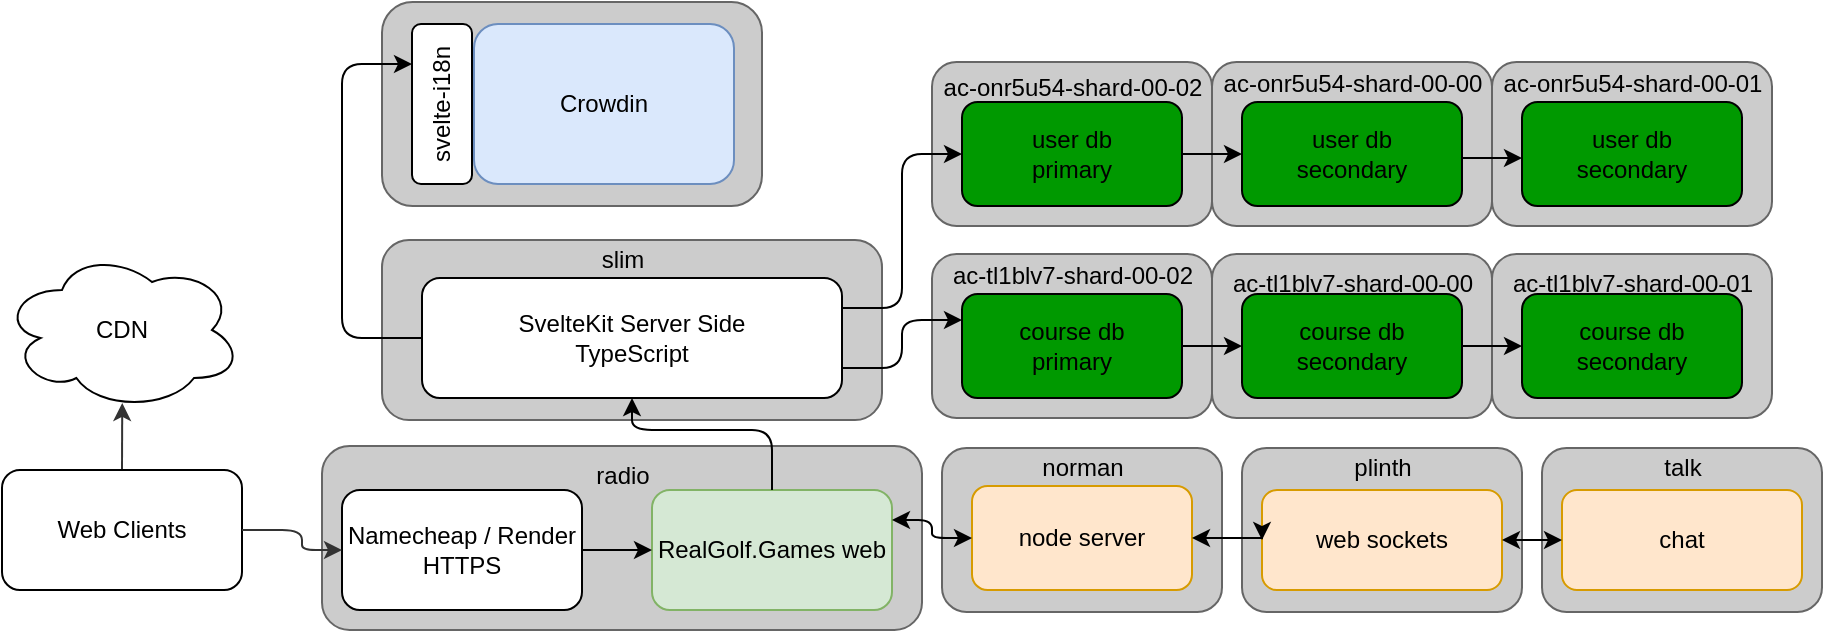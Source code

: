 <mxfile version="24.2.8" type="github">
  <diagram id="yPxyJZ8AM_hMuL3Unpa9" name="gitflow">
    <mxGraphModel dx="2350" dy="773" grid="1" gridSize="10" guides="1" tooltips="1" connect="1" arrows="1" fold="1" page="1" pageScale="1" pageWidth="1100" pageHeight="850" background="#ffffff" math="0" shadow="0">
      <root>
        <mxCell id="0" />
        <mxCell id="1" parent="0" />
        <mxCell id="5" value="" style="edgeStyle=none;orthogonalLoop=1;jettySize=auto;html=1;exitX=0.5;exitY=0;exitDx=0;exitDy=0;entryX=0.501;entryY=0.956;entryDx=0;entryDy=0;strokeColor=#333333;rounded=1;entryPerimeter=0;" parent="1" source="8" target="27" edge="1">
          <mxGeometry width="100" relative="1" as="geometry">
            <mxPoint x="-1020" y="445" as="sourcePoint" />
            <mxPoint x="-1020" y="410" as="targetPoint" />
            <Array as="points" />
          </mxGeometry>
        </mxCell>
        <mxCell id="6" value="" style="rounded=1;whiteSpace=wrap;html=1;fillColor=#CCCCCC;fontColor=#333333;strokeColor=#666666;" parent="1" vertex="1">
          <mxGeometry x="-920" y="428" width="300" height="92" as="geometry" />
        </mxCell>
        <mxCell id="8" value="&lt;font color=&quot;#000000&quot;&gt;Web Clients&lt;/font&gt;" style="rounded=1;whiteSpace=wrap;html=1;fillColor=#FFFFFF;strokeColor=#000000;" parent="1" vertex="1">
          <mxGeometry x="-1080" y="440" width="120" height="60" as="geometry" />
        </mxCell>
        <mxCell id="12" value="Namecheap / Render HTTPS" style="rounded=1;whiteSpace=wrap;html=1;fontColor=#000000;fillColor=#FFFFFF;strokeColor=#000000;" parent="1" vertex="1">
          <mxGeometry x="-910" y="450" width="120" height="60" as="geometry" />
        </mxCell>
        <mxCell id="13" value="RealGolf.Games web" style="rounded=1;whiteSpace=wrap;html=1;fillColor=#d5e8d4;strokeColor=#82b366;" parent="1" vertex="1">
          <mxGeometry x="-755" y="450" width="120" height="60" as="geometry" />
        </mxCell>
        <mxCell id="14" value="" style="edgeStyle=none;orthogonalLoop=1;jettySize=auto;html=1;rounded=1;strokeColor=#000000;fontColor=#000000;jumpStyle=none;exitX=1;exitY=0.5;exitDx=0;exitDy=0;entryX=0;entryY=0.5;entryDx=0;entryDy=0;" parent="1" source="12" target="13" edge="1">
          <mxGeometry width="100" relative="1" as="geometry">
            <mxPoint x="-780" y="370" as="sourcePoint" />
            <mxPoint x="-680" y="370" as="targetPoint" />
            <Array as="points" />
          </mxGeometry>
        </mxCell>
        <mxCell id="15" value="" style="rounded=1;whiteSpace=wrap;html=1;fillColor=#CCCCCC;fontColor=#333333;strokeColor=#666666;" parent="1" vertex="1">
          <mxGeometry x="-615" y="236" width="140" height="82" as="geometry" />
        </mxCell>
        <mxCell id="16" value="user db&lt;br&gt;primary" style="rounded=1;whiteSpace=wrap;html=1;fillColor=#009900;strokeColor=#000000;" parent="1" vertex="1">
          <mxGeometry x="-600" y="256" width="110" height="52" as="geometry" />
        </mxCell>
        <mxCell id="18" value="" style="rounded=1;whiteSpace=wrap;html=1;fillColor=#CCCCCC;fontColor=#333333;strokeColor=#666666;" parent="1" vertex="1">
          <mxGeometry x="-615" y="332" width="140" height="82" as="geometry" />
        </mxCell>
        <mxCell id="19" value="course db&lt;br&gt;primary" style="rounded=1;whiteSpace=wrap;html=1;fillColor=#009900;strokeColor=#000000;" parent="1" vertex="1">
          <mxGeometry x="-600" y="352" width="110" height="52" as="geometry" />
        </mxCell>
        <mxCell id="lyG4uXMeecLFZcEq1d1h-28" value="" style="endArrow=classic;html=1;exitX=1;exitY=0.5;exitDx=0;exitDy=0;entryX=0;entryY=0.5;entryDx=0;entryDy=0;strokeColor=#333333;rounded=1;jumpStyle=none;" parent="1" source="8" target="12" edge="1">
          <mxGeometry width="50" height="50" relative="1" as="geometry">
            <mxPoint x="-960" y="475" as="sourcePoint" />
            <mxPoint x="-930" y="475" as="targetPoint" />
            <Array as="points">
              <mxPoint x="-930" y="470" />
              <mxPoint x="-930" y="480" />
            </Array>
          </mxGeometry>
        </mxCell>
        <mxCell id="27" value="CDN" style="ellipse;shape=cloud;whiteSpace=wrap;html=1;strokeColor=#000000;fontColor=#000000;fillColor=#FFFFFF;" parent="1" vertex="1">
          <mxGeometry x="-1080" y="330" width="120" height="80" as="geometry" />
        </mxCell>
        <mxCell id="28" value="radio" style="text;html=1;align=center;verticalAlign=middle;resizable=0;points=[];autosize=1;strokeColor=none;fillColor=none;fontColor=#000000;" parent="1" vertex="1">
          <mxGeometry x="-795" y="428" width="50" height="30" as="geometry" />
        </mxCell>
        <mxCell id="30" value="&lt;span style=&quot;text-align: start;&quot;&gt;&lt;font face=&quot;Helvetica&quot;&gt;ac-tl1blv7-shard-00-02&lt;/font&gt;&lt;/span&gt;" style="text;html=1;align=center;verticalAlign=middle;resizable=0;points=[];autosize=1;strokeColor=none;fillColor=none;fontColor=#000000;" parent="1" vertex="1">
          <mxGeometry x="-615" y="328" width="140" height="30" as="geometry" />
        </mxCell>
        <mxCell id="32" value="" style="rounded=1;whiteSpace=wrap;html=1;fillColor=#CCCCCC;fontColor=#333333;strokeColor=#666666;" parent="1" vertex="1">
          <mxGeometry x="-890" y="325" width="250" height="90" as="geometry" />
        </mxCell>
        <mxCell id="33" value="slim" style="text;html=1;align=center;verticalAlign=middle;resizable=0;points=[];autosize=1;strokeColor=none;fillColor=none;fontColor=#000000;" parent="1" vertex="1">
          <mxGeometry x="-790" y="320" width="40" height="30" as="geometry" />
        </mxCell>
        <mxCell id="OIw125gu9rK1P23KZEGV-54" style="edgeStyle=orthogonalEdgeStyle;rounded=1;orthogonalLoop=1;jettySize=auto;html=1;exitX=1;exitY=0.75;exitDx=0;exitDy=0;entryX=0;entryY=0.25;entryDx=0;entryDy=0;curved=0;" parent="1" source="34" target="19" edge="1">
          <mxGeometry relative="1" as="geometry" />
        </mxCell>
        <mxCell id="3hocVGFG9XqgehHfKii2-60" style="edgeStyle=orthogonalEdgeStyle;rounded=1;orthogonalLoop=1;jettySize=auto;html=1;exitX=1;exitY=0.25;exitDx=0;exitDy=0;entryX=0;entryY=0.5;entryDx=0;entryDy=0;curved=0;" edge="1" parent="1" source="34" target="16">
          <mxGeometry relative="1" as="geometry" />
        </mxCell>
        <mxCell id="34" value="SvelteKit Server Side&lt;br&gt;TypeScript" style="rounded=1;whiteSpace=wrap;html=1;fontColor=#000000;fillColor=#FFFFFF;strokeColor=#000000;" parent="1" vertex="1">
          <mxGeometry x="-870" y="344" width="210" height="60" as="geometry" />
        </mxCell>
        <mxCell id="OIw125gu9rK1P23KZEGV-37" value="" style="rounded=1;whiteSpace=wrap;html=1;fillColor=#CCCCCC;fontColor=#333333;strokeColor=#666666;" parent="1" vertex="1">
          <mxGeometry x="-475" y="236" width="140" height="82" as="geometry" />
        </mxCell>
        <mxCell id="OIw125gu9rK1P23KZEGV-38" value="user db&lt;br&gt;secondary" style="rounded=1;whiteSpace=wrap;html=1;fillColor=#009900;strokeColor=#000000;" parent="1" vertex="1">
          <mxGeometry x="-460" y="256" width="110" height="52" as="geometry" />
        </mxCell>
        <mxCell id="OIw125gu9rK1P23KZEGV-39" value="&lt;span style=&quot;text-align: start;&quot;&gt;&lt;font face=&quot;Helvetica&quot; style=&quot;font-size: 12px;&quot;&gt;ac-onr5u54-shard-00-00&lt;/font&gt;&lt;/span&gt;" style="text;html=1;align=center;verticalAlign=middle;resizable=0;points=[];autosize=1;fillColor=none;" parent="1" vertex="1">
          <mxGeometry x="-480" y="232" width="150" height="30" as="geometry" />
        </mxCell>
        <mxCell id="OIw125gu9rK1P23KZEGV-41" value="" style="rounded=1;whiteSpace=wrap;html=1;fillColor=#CCCCCC;fontColor=#333333;strokeColor=#666666;" parent="1" vertex="1">
          <mxGeometry x="-335" y="236" width="140" height="82" as="geometry" />
        </mxCell>
        <mxCell id="OIw125gu9rK1P23KZEGV-42" value="user db&lt;br&gt;secondary" style="rounded=1;whiteSpace=wrap;html=1;fillColor=#009900;strokeColor=#000000;" parent="1" vertex="1">
          <mxGeometry x="-320" y="256" width="110" height="52" as="geometry" />
        </mxCell>
        <mxCell id="OIw125gu9rK1P23KZEGV-43" value="&lt;span style=&quot;text-align: start;&quot;&gt;&lt;font face=&quot;Helvetica&quot; style=&quot;font-size: 12px;&quot;&gt;ac-onr5u54-shard-00-01&lt;/font&gt;&lt;/span&gt;" style="text;html=1;align=center;verticalAlign=middle;resizable=0;points=[];autosize=1;fillColor=none;" parent="1" vertex="1">
          <mxGeometry x="-340" y="232" width="150" height="30" as="geometry" />
        </mxCell>
        <mxCell id="OIw125gu9rK1P23KZEGV-44" value="" style="rounded=1;whiteSpace=wrap;html=1;fillColor=#CCCCCC;fontColor=#333333;strokeColor=#666666;" parent="1" vertex="1">
          <mxGeometry x="-475" y="332" width="140" height="82" as="geometry" />
        </mxCell>
        <mxCell id="OIw125gu9rK1P23KZEGV-45" value="course db&lt;br&gt;secondary" style="rounded=1;whiteSpace=wrap;html=1;fillColor=#009900;strokeColor=#000000;" parent="1" vertex="1">
          <mxGeometry x="-460" y="352" width="110" height="52" as="geometry" />
        </mxCell>
        <mxCell id="OIw125gu9rK1P23KZEGV-50" value="" style="rounded=1;whiteSpace=wrap;html=1;fillColor=#CCCCCC;fontColor=#333333;strokeColor=#666666;" parent="1" vertex="1">
          <mxGeometry x="-335" y="332" width="140" height="82" as="geometry" />
        </mxCell>
        <mxCell id="OIw125gu9rK1P23KZEGV-51" value="course db&lt;br&gt;secondary" style="rounded=1;whiteSpace=wrap;html=1;fillColor=#009900;strokeColor=#000000;" parent="1" vertex="1">
          <mxGeometry x="-320" y="352" width="110" height="52" as="geometry" />
        </mxCell>
        <mxCell id="OIw125gu9rK1P23KZEGV-55" value="&lt;span style=&quot;text-align: start;&quot;&gt;&lt;font face=&quot;Helvetica&quot; style=&quot;font-size: 12px;&quot;&gt;ac-onr5u54-shard-00-02&lt;/font&gt;&lt;/span&gt;" style="text;html=1;align=center;verticalAlign=middle;resizable=0;points=[];autosize=1;fillColor=none;" parent="1" vertex="1">
          <mxGeometry x="-620" y="234" width="150" height="30" as="geometry" />
        </mxCell>
        <mxCell id="OIw125gu9rK1P23KZEGV-59" style="edgeStyle=orthogonalEdgeStyle;rounded=0;orthogonalLoop=1;jettySize=auto;html=1;exitX=1;exitY=0.5;exitDx=0;exitDy=0;entryX=0;entryY=0.5;entryDx=0;entryDy=0;" parent="1" edge="1">
          <mxGeometry relative="1" as="geometry">
            <mxPoint x="-490" y="378" as="sourcePoint" />
            <mxPoint x="-460" y="378" as="targetPoint" />
          </mxGeometry>
        </mxCell>
        <mxCell id="OIw125gu9rK1P23KZEGV-60" style="edgeStyle=orthogonalEdgeStyle;rounded=0;orthogonalLoop=1;jettySize=auto;html=1;exitX=1;exitY=0.5;exitDx=0;exitDy=0;entryX=0;entryY=0.5;entryDx=0;entryDy=0;" parent="1" edge="1">
          <mxGeometry relative="1" as="geometry">
            <mxPoint x="-350" y="378" as="sourcePoint" />
            <mxPoint x="-320" y="378" as="targetPoint" />
          </mxGeometry>
        </mxCell>
        <mxCell id="OIw125gu9rK1P23KZEGV-64" style="edgeStyle=orthogonalEdgeStyle;rounded=0;orthogonalLoop=1;jettySize=auto;html=1;exitX=1;exitY=0.5;exitDx=0;exitDy=0;entryX=0;entryY=0.5;entryDx=0;entryDy=0;" parent="1" edge="1">
          <mxGeometry relative="1" as="geometry">
            <mxPoint x="-350" y="284" as="sourcePoint" />
            <mxPoint x="-320" y="284" as="targetPoint" />
          </mxGeometry>
        </mxCell>
        <mxCell id="OIw125gu9rK1P23KZEGV-71" style="edgeStyle=orthogonalEdgeStyle;rounded=0;orthogonalLoop=1;jettySize=auto;html=1;exitX=1;exitY=0.5;exitDx=0;exitDy=0;entryX=0;entryY=0.5;entryDx=0;entryDy=0;" parent="1" edge="1">
          <mxGeometry relative="1" as="geometry">
            <mxPoint x="-490" y="282" as="sourcePoint" />
            <mxPoint x="-460" y="282" as="targetPoint" />
          </mxGeometry>
        </mxCell>
        <mxCell id="OIw125gu9rK1P23KZEGV-72" value="&lt;span style=&quot;text-align: start;&quot;&gt;&lt;font face=&quot;Helvetica&quot;&gt;ac-tl1blv7-shard-00-00&lt;/font&gt;&lt;/span&gt;" style="text;html=1;align=center;verticalAlign=middle;resizable=0;points=[];autosize=1;strokeColor=none;fillColor=none;fontColor=#000000;" parent="1" vertex="1">
          <mxGeometry x="-475" y="332" width="140" height="30" as="geometry" />
        </mxCell>
        <mxCell id="OIw125gu9rK1P23KZEGV-73" value="&lt;span style=&quot;text-align: start;&quot;&gt;&lt;font face=&quot;Helvetica&quot;&gt;ac-tl1blv7-shard-00-01&lt;/font&gt;&lt;/span&gt;" style="text;html=1;align=center;verticalAlign=middle;resizable=0;points=[];autosize=1;strokeColor=none;fillColor=none;fontColor=#000000;" parent="1" vertex="1">
          <mxGeometry x="-335" y="332" width="140" height="30" as="geometry" />
        </mxCell>
        <mxCell id="3hocVGFG9XqgehHfKii2-37" value="" style="rounded=1;whiteSpace=wrap;html=1;fillColor=#CCCCCC;fontColor=#333333;strokeColor=#666666;" vertex="1" parent="1">
          <mxGeometry x="-890" y="206" width="190" height="102" as="geometry" />
        </mxCell>
        <mxCell id="3hocVGFG9XqgehHfKii2-40" value="svelte-i18n" style="rounded=1;whiteSpace=wrap;html=1;fontColor=#000000;fillColor=#FFFFFF;strokeColor=#000000;rotation=-90;" vertex="1" parent="1">
          <mxGeometry x="-900" y="242" width="80" height="30" as="geometry" />
        </mxCell>
        <mxCell id="3hocVGFG9XqgehHfKii2-41" value="Crowdin" style="rounded=1;whiteSpace=wrap;html=1;fillColor=#dae8fc;strokeColor=#6c8ebf;" vertex="1" parent="1">
          <mxGeometry x="-844" y="217" width="130" height="80" as="geometry" />
        </mxCell>
        <mxCell id="3hocVGFG9XqgehHfKii2-47" value="" style="rounded=1;whiteSpace=wrap;html=1;fillColor=#CCCCCC;fontColor=#333333;strokeColor=#666666;" vertex="1" parent="1">
          <mxGeometry x="-610" y="429" width="140" height="82" as="geometry" />
        </mxCell>
        <mxCell id="3hocVGFG9XqgehHfKii2-48" value="node server" style="rounded=1;whiteSpace=wrap;html=1;fillColor=#ffe6cc;strokeColor=#d79b00;" vertex="1" parent="1">
          <mxGeometry x="-595" y="448" width="110" height="52" as="geometry" />
        </mxCell>
        <mxCell id="3hocVGFG9XqgehHfKii2-49" value="&lt;span style=&quot;text-align: start;&quot;&gt;&lt;font face=&quot;Helvetica&quot;&gt;norman&lt;/font&gt;&lt;/span&gt;" style="text;html=1;align=center;verticalAlign=middle;resizable=0;points=[];autosize=1;strokeColor=none;fillColor=none;fontColor=#000000;" vertex="1" parent="1">
          <mxGeometry x="-570" y="424" width="60" height="30" as="geometry" />
        </mxCell>
        <mxCell id="3hocVGFG9XqgehHfKii2-50" value="" style="rounded=1;whiteSpace=wrap;html=1;fillColor=#CCCCCC;fontColor=#333333;strokeColor=#666666;" vertex="1" parent="1">
          <mxGeometry x="-460" y="429" width="140" height="82" as="geometry" />
        </mxCell>
        <mxCell id="24" value="web sockets" style="rounded=1;whiteSpace=wrap;html=1;fillColor=#ffe6cc;strokeColor=#d79b00;" parent="1" vertex="1">
          <mxGeometry x="-450" y="450" width="120" height="50" as="geometry" />
        </mxCell>
        <mxCell id="3hocVGFG9XqgehHfKii2-51" value="&lt;div style=&quot;text-align: start;&quot;&gt;&lt;span style=&quot;background-color: initial;&quot;&gt;plinth&lt;/span&gt;&lt;/div&gt;" style="text;html=1;align=center;verticalAlign=middle;resizable=0;points=[];autosize=1;strokeColor=none;fillColor=none;fontColor=#000000;" vertex="1" parent="1">
          <mxGeometry x="-415" y="424" width="50" height="30" as="geometry" />
        </mxCell>
        <mxCell id="3hocVGFG9XqgehHfKii2-52" value="" style="rounded=1;whiteSpace=wrap;html=1;fillColor=#CCCCCC;fontColor=#333333;strokeColor=#666666;" vertex="1" parent="1">
          <mxGeometry x="-310" y="429" width="140" height="82" as="geometry" />
        </mxCell>
        <mxCell id="3hocVGFG9XqgehHfKii2-53" value="chat" style="rounded=1;whiteSpace=wrap;html=1;fillColor=#ffe6cc;strokeColor=#d79b00;" vertex="1" parent="1">
          <mxGeometry x="-300" y="450" width="120" height="50" as="geometry" />
        </mxCell>
        <mxCell id="3hocVGFG9XqgehHfKii2-54" value="&lt;div style=&quot;text-align: start;&quot;&gt;&lt;span style=&quot;background-color: initial;&quot;&gt;talk&lt;/span&gt;&lt;/div&gt;" style="text;html=1;align=center;verticalAlign=middle;resizable=0;points=[];autosize=1;strokeColor=none;fillColor=none;fontColor=#000000;" vertex="1" parent="1">
          <mxGeometry x="-260" y="424" width="40" height="30" as="geometry" />
        </mxCell>
        <mxCell id="3hocVGFG9XqgehHfKii2-55" style="edgeStyle=orthogonalEdgeStyle;rounded=1;orthogonalLoop=1;jettySize=auto;html=1;entryX=0;entryY=0.5;entryDx=0;entryDy=0;curved=0;startArrow=classic;startFill=1;exitX=1;exitY=0.25;exitDx=0;exitDy=0;" edge="1" parent="1" source="13" target="3hocVGFG9XqgehHfKii2-48">
          <mxGeometry relative="1" as="geometry">
            <mxPoint x="-635" y="465" as="sourcePoint" />
          </mxGeometry>
        </mxCell>
        <mxCell id="3hocVGFG9XqgehHfKii2-56" style="edgeStyle=orthogonalEdgeStyle;rounded=0;orthogonalLoop=1;jettySize=auto;html=1;exitX=1;exitY=0.5;exitDx=0;exitDy=0;entryX=0;entryY=0.5;entryDx=0;entryDy=0;startArrow=classic;startFill=1;" edge="1" parent="1" source="3hocVGFG9XqgehHfKii2-48" target="24">
          <mxGeometry relative="1" as="geometry" />
        </mxCell>
        <mxCell id="3hocVGFG9XqgehHfKii2-57" style="edgeStyle=orthogonalEdgeStyle;rounded=0;orthogonalLoop=1;jettySize=auto;html=1;exitX=1;exitY=0.5;exitDx=0;exitDy=0;entryX=0;entryY=0.5;entryDx=0;entryDy=0;startArrow=classic;startFill=1;" edge="1" parent="1" source="24" target="3hocVGFG9XqgehHfKii2-53">
          <mxGeometry relative="1" as="geometry" />
        </mxCell>
        <mxCell id="3hocVGFG9XqgehHfKii2-59" style="edgeStyle=orthogonalEdgeStyle;rounded=1;orthogonalLoop=1;jettySize=auto;html=1;exitX=0.5;exitY=0;exitDx=0;exitDy=0;entryX=0.5;entryY=1;entryDx=0;entryDy=0;curved=0;" edge="1" parent="1" source="13" target="34">
          <mxGeometry relative="1" as="geometry">
            <Array as="points">
              <mxPoint x="-695" y="420" />
              <mxPoint x="-765" y="420" />
            </Array>
          </mxGeometry>
        </mxCell>
        <mxCell id="3hocVGFG9XqgehHfKii2-61" style="edgeStyle=orthogonalEdgeStyle;rounded=1;orthogonalLoop=1;jettySize=auto;html=1;exitX=0;exitY=0.5;exitDx=0;exitDy=0;entryX=0.75;entryY=0;entryDx=0;entryDy=0;curved=0;" edge="1" parent="1" source="34" target="3hocVGFG9XqgehHfKii2-40">
          <mxGeometry relative="1" as="geometry">
            <Array as="points">
              <mxPoint x="-910" y="374" />
              <mxPoint x="-910" y="237" />
            </Array>
          </mxGeometry>
        </mxCell>
      </root>
    </mxGraphModel>
  </diagram>
</mxfile>

